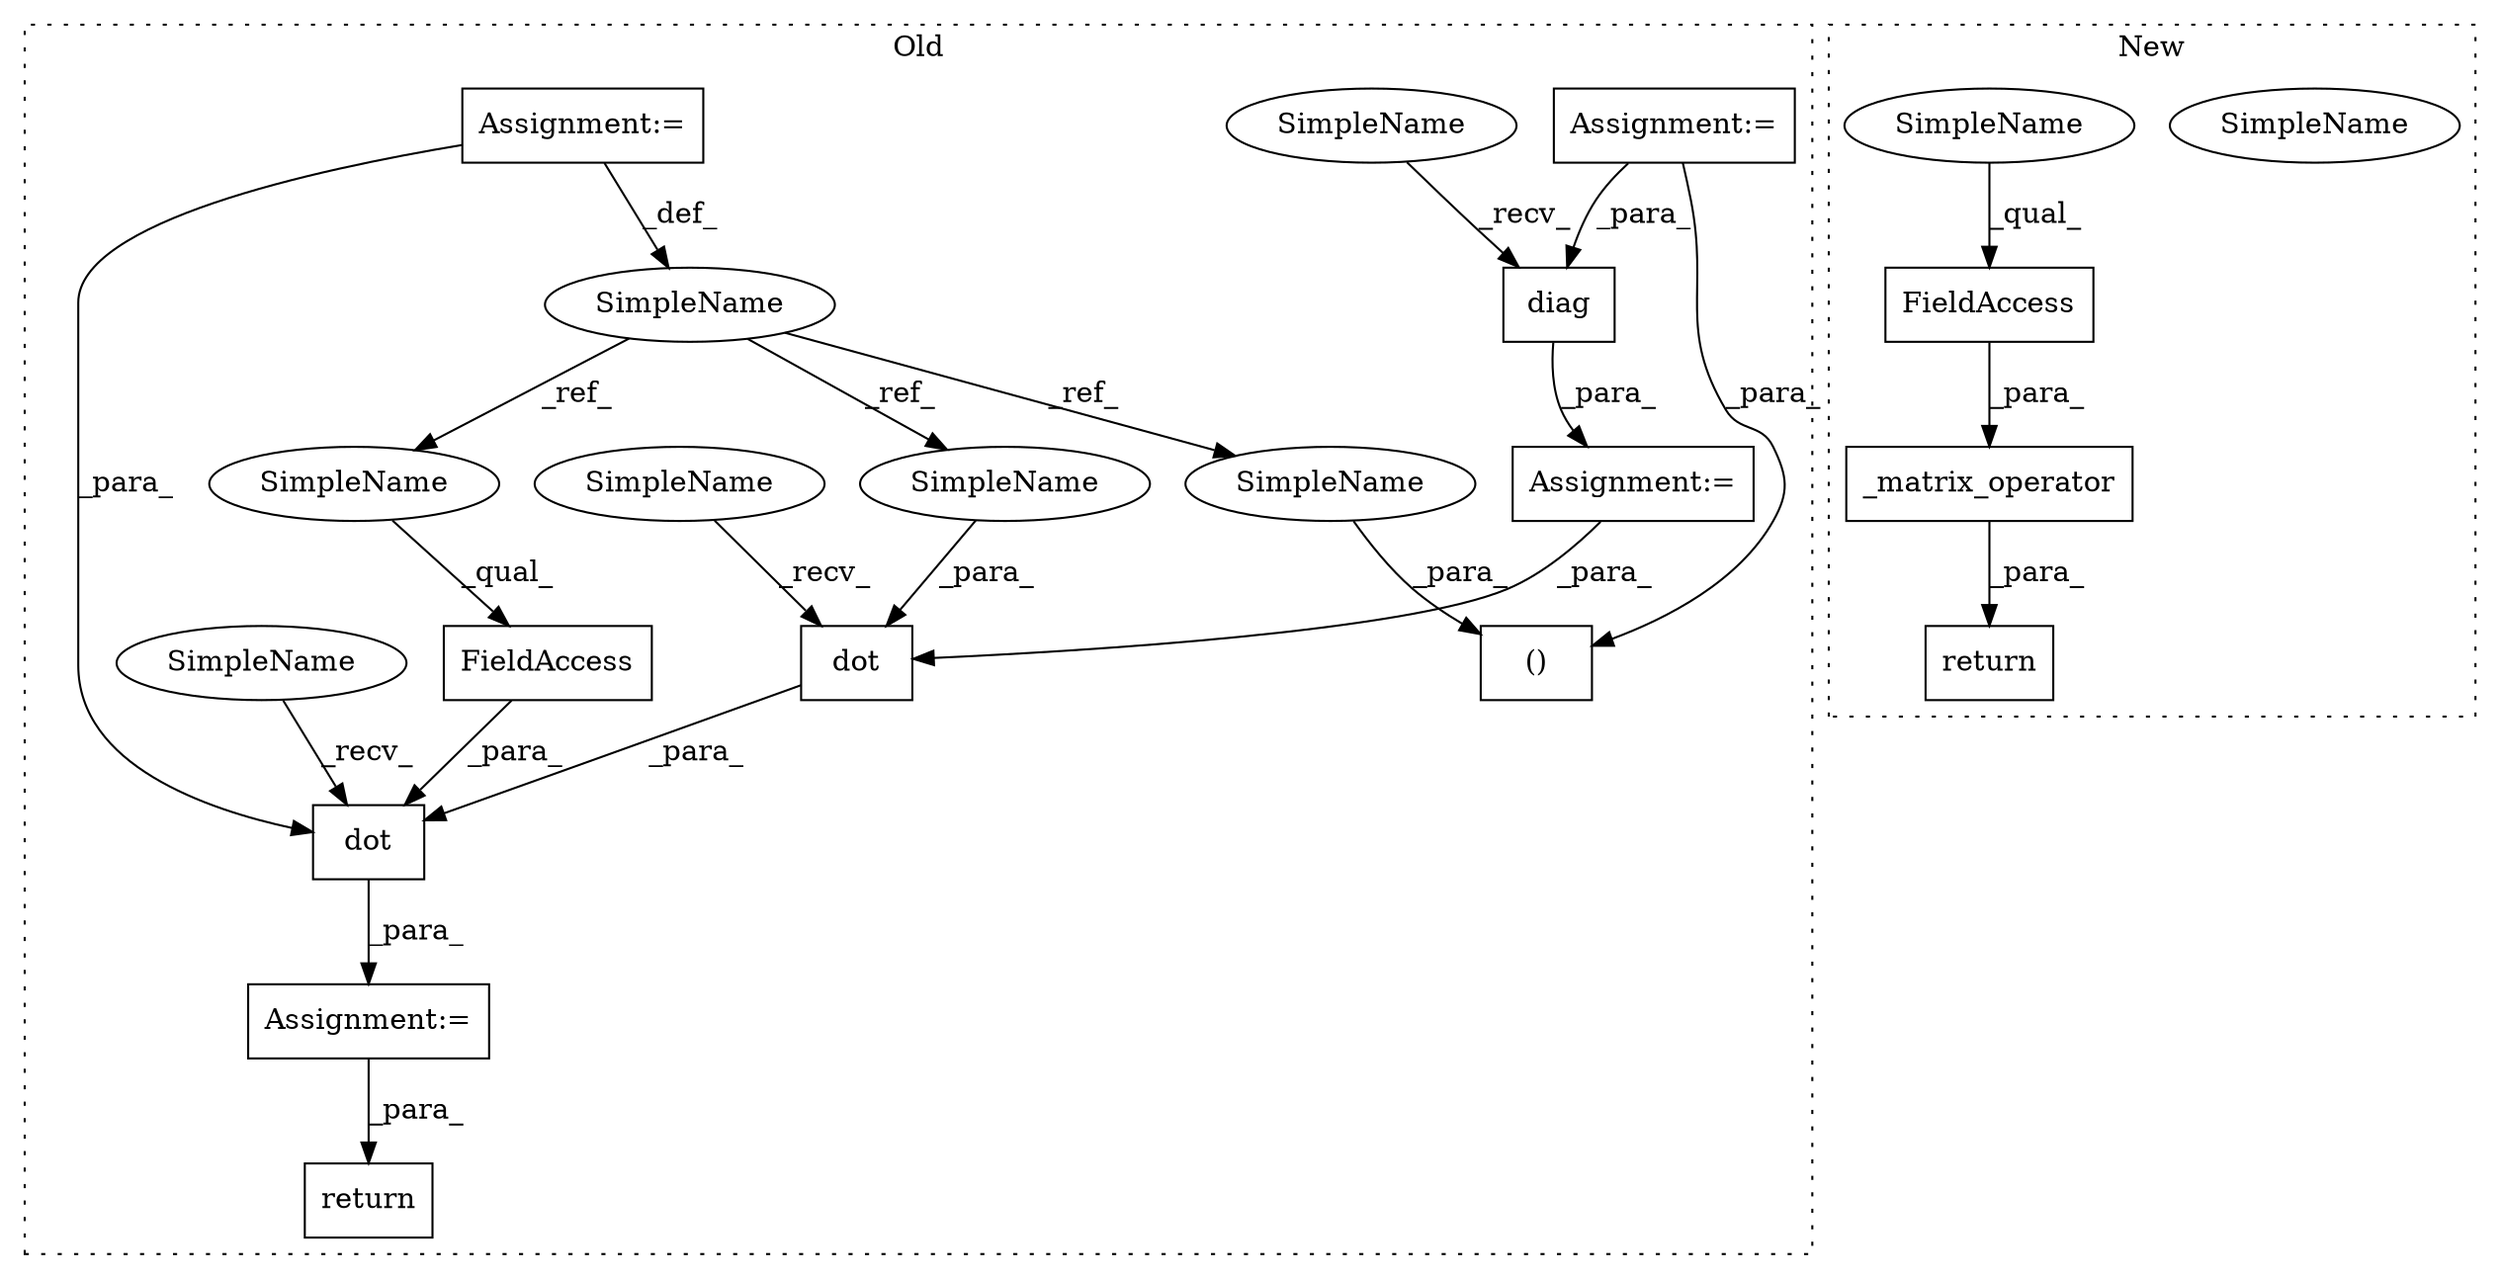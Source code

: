 digraph G {
subgraph cluster0 {
1 [label="diag" a="32" s="465,482" l="5,1" shape="box"];
3 [label="Assignment:=" a="7" s="492" l="1" shape="box"];
4 [label="dot" a="32" s="509,516" l="4,1" shape="box"];
6 [label="Assignment:=" a="7" s="458" l="1" shape="box"];
7 [label="SimpleName" a="42" s="370" l="1" shape="ellipse"];
8 [label="FieldAccess" a="22" s="518" l="3" shape="box"];
9 [label="()" a="106" s="413" l="15" shape="box"];
11 [label="dot" a="32" s="499,521" l="4,1" shape="box"];
12 [label="Assignment:=" a="7" s="359" l="1" shape="box"];
13 [label="Assignment:=" a="7" s="370" l="1" shape="box"];
15 [label="return" a="41" s="528" l="7" shape="box"];
16 [label="SimpleName" a="42" s="427" l="1" shape="ellipse"];
17 [label="SimpleName" a="42" s="518" l="1" shape="ellipse"];
18 [label="SimpleName" a="42" s="513" l="1" shape="ellipse"];
19 [label="SimpleName" a="42" s="493" l="5" shape="ellipse"];
20 [label="SimpleName" a="42" s="459" l="5" shape="ellipse"];
21 [label="SimpleName" a="42" s="503" l="5" shape="ellipse"];
label = "Old";
style="dotted";
}
subgraph cluster1 {
2 [label="SimpleName" a="42" s="534" l="5" shape="ellipse"];
5 [label="FieldAccess" a="22" s="534" l="9" shape="box"];
10 [label="_matrix_operator" a="32" s="514,543" l="17,1" shape="box"];
14 [label="return" a="41" s="507" l="7" shape="box"];
22 [label="SimpleName" a="42" s="534" l="5" shape="ellipse"];
label = "New";
style="dotted";
}
1 -> 6 [label="_para_"];
3 -> 15 [label="_para_"];
4 -> 11 [label="_para_"];
5 -> 10 [label="_para_"];
6 -> 4 [label="_para_"];
7 -> 18 [label="_ref_"];
7 -> 17 [label="_ref_"];
7 -> 16 [label="_ref_"];
8 -> 11 [label="_para_"];
10 -> 14 [label="_para_"];
11 -> 3 [label="_para_"];
12 -> 9 [label="_para_"];
12 -> 1 [label="_para_"];
13 -> 7 [label="_def_"];
13 -> 11 [label="_para_"];
16 -> 9 [label="_para_"];
17 -> 8 [label="_qual_"];
18 -> 4 [label="_para_"];
19 -> 11 [label="_recv_"];
20 -> 1 [label="_recv_"];
21 -> 4 [label="_recv_"];
22 -> 5 [label="_qual_"];
}